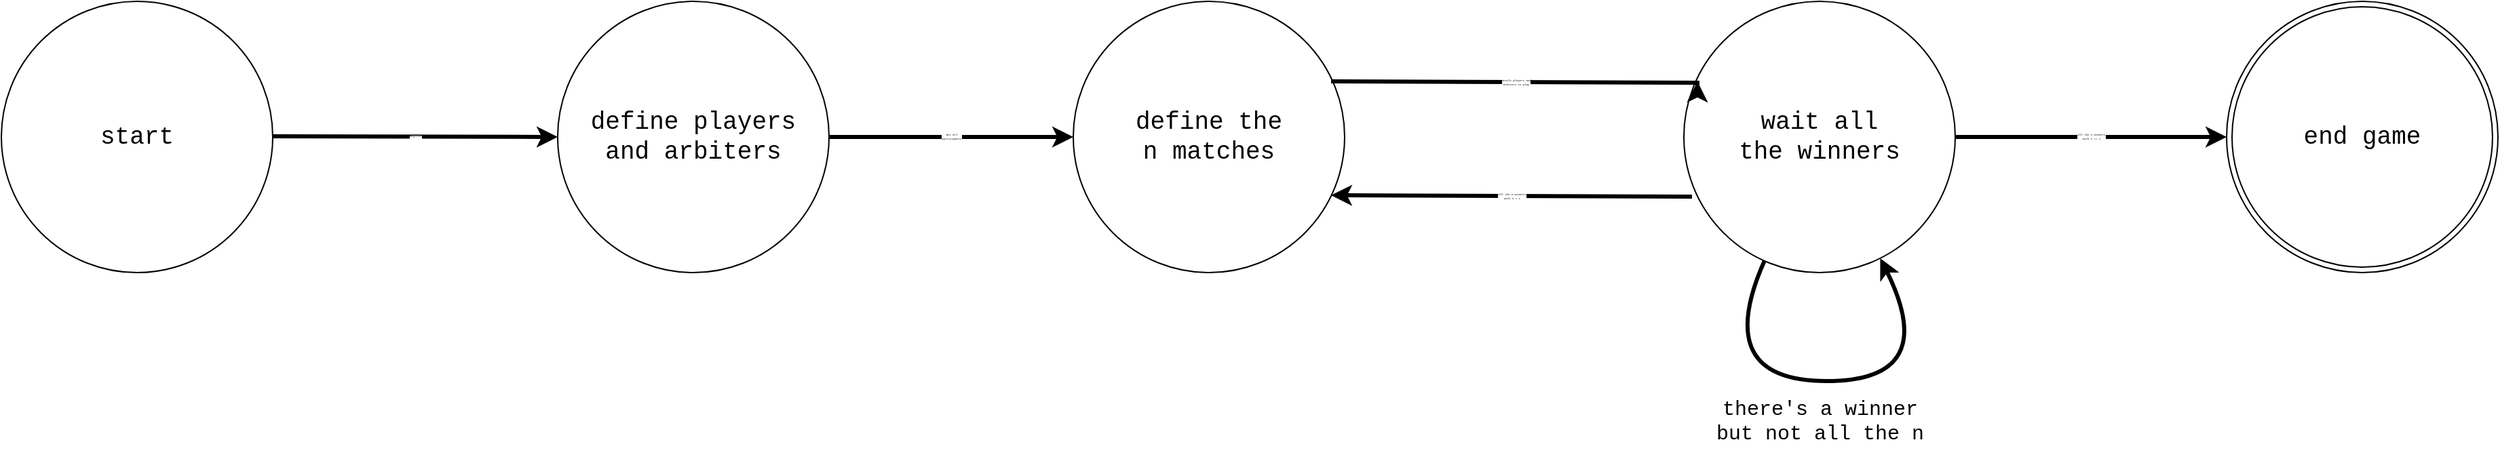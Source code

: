 <mxfile version="20.0.4" type="device"><diagram id="xPmcAc6UsGTFh766dwBp" name="Page-1"><mxGraphModel dx="1711" dy="933" grid="1" gridSize="10" guides="1" tooltips="1" connect="1" arrows="1" fold="1" page="1" pageScale="1" pageWidth="850" pageHeight="1100" math="0" shadow="0"><root><mxCell id="0"/><mxCell id="1" parent="0"/><mxCell id="xuN4YjsdfKo__uoz0W70-2" value="&lt;font style=&quot;font-size: 18px;&quot;&gt;start&lt;/font&gt;" style="ellipse;whiteSpace=wrap;html=1;aspect=fixed;fontFamily=Courier New;" vertex="1" parent="1"><mxGeometry x="20" y="140" width="200" height="200" as="geometry"/></mxCell><mxCell id="xuN4YjsdfKo__uoz0W70-17" value="" style="endArrow=classic;html=1;rounded=0;fontFamily=Courier New;fontSize=15;strokeWidth=3;entryX=0;entryY=0.5;entryDx=0;entryDy=0;" edge="1" parent="1" target="xuN4YjsdfKo__uoz0W70-19"><mxGeometry relative="1" as="geometry"><mxPoint x="220" y="239.5" as="sourcePoint"/><mxPoint x="480" y="240" as="targetPoint"/><Array as="points"/></mxGeometry></mxCell><mxCell id="xuN4YjsdfKo__uoz0W70-18" value="&lt;div&gt;Register&lt;/div&gt;" style="edgeLabel;resizable=0;html=1;align=center;verticalAlign=middle;fontFamily=Courier New;fontSize=2;" connectable="0" vertex="1" parent="xuN4YjsdfKo__uoz0W70-17"><mxGeometry relative="1" as="geometry"/></mxCell><mxCell id="xuN4YjsdfKo__uoz0W70-19" value="&lt;div style=&quot;font-size: 18px;&quot;&gt;&lt;font style=&quot;font-size: 18px;&quot;&gt;define players&lt;/font&gt;&lt;/div&gt;&lt;div style=&quot;font-size: 18px;&quot;&gt;&lt;font style=&quot;font-size: 18px;&quot;&gt;and arbiters&lt;br&gt;&lt;/font&gt;&lt;/div&gt;" style="ellipse;whiteSpace=wrap;html=1;aspect=fixed;fontFamily=Courier New;" vertex="1" parent="1"><mxGeometry x="430" y="140" width="200" height="200" as="geometry"/></mxCell><mxCell id="xuN4YjsdfKo__uoz0W70-21" value="&lt;div&gt;&lt;font style=&quot;font-size: 18px;&quot;&gt;&lt;br&gt;&lt;/font&gt;&lt;/div&gt;" style="text;whiteSpace=wrap;html=1;fontSize=18;fontFamily=Courier New;" vertex="1" parent="1"><mxGeometry x="750" y="190" width="30" height="50" as="geometry"/></mxCell><mxCell id="xuN4YjsdfKo__uoz0W70-22" value="&lt;div style=&quot;font-size: 18px;&quot;&gt;&lt;font style=&quot;font-size: 18px;&quot;&gt;define the&lt;/font&gt;&lt;/div&gt;&lt;div style=&quot;font-size: 18px;&quot;&gt;&lt;font style=&quot;font-size: 18px;&quot;&gt;n matches&lt;/font&gt;&lt;br&gt;&lt;/div&gt;" style="ellipse;whiteSpace=wrap;html=1;aspect=fixed;fontFamily=Courier New;" vertex="1" parent="1"><mxGeometry x="810" y="140" width="200" height="200" as="geometry"/></mxCell><mxCell id="xuN4YjsdfKo__uoz0W70-23" value="" style="endArrow=classic;html=1;rounded=0;fontFamily=Courier New;fontSize=15;strokeWidth=3;exitX=1;exitY=0.5;exitDx=0;exitDy=0;entryX=0;entryY=0.5;entryDx=0;entryDy=0;" edge="1" parent="1" source="xuN4YjsdfKo__uoz0W70-19" target="xuN4YjsdfKo__uoz0W70-22"><mxGeometry relative="1" as="geometry"><mxPoint x="680" y="239.5" as="sourcePoint"/><mxPoint x="940" y="240" as="targetPoint"/><Array as="points"/></mxGeometry></mxCell><mxCell id="xuN4YjsdfKo__uoz0W70-24" value="&lt;div&gt;Get all&lt;/div&gt;&lt;div&gt;participants&lt;br&gt;&lt;/div&gt;" style="edgeLabel;resizable=0;html=1;align=center;verticalAlign=middle;fontFamily=Courier New;fontSize=2;" connectable="0" vertex="1" parent="xuN4YjsdfKo__uoz0W70-23"><mxGeometry relative="1" as="geometry"/></mxCell><mxCell id="xuN4YjsdfKo__uoz0W70-25" value="&lt;div style=&quot;font-size: 18px;&quot;&gt;&lt;font style=&quot;font-size: 18px;&quot;&gt;wait all&lt;/font&gt;&lt;/div&gt;&lt;div style=&quot;font-size: 18px;&quot;&gt;&lt;font style=&quot;font-size: 18px;&quot;&gt;the winners&lt;br&gt;&lt;/font&gt;&lt;/div&gt;" style="ellipse;whiteSpace=wrap;html=1;aspect=fixed;fontFamily=Courier New;" vertex="1" parent="1"><mxGeometry x="1260" y="140" width="200" height="200" as="geometry"/></mxCell><mxCell id="xuN4YjsdfKo__uoz0W70-32" value="" style="endArrow=classic;html=1;rounded=0;fontFamily=Courier New;fontSize=15;strokeWidth=3;exitX=0.95;exitY=0.295;exitDx=0;exitDy=0;exitPerimeter=0;entryX=0.05;entryY=0.295;entryDx=0;entryDy=0;entryPerimeter=0;" edge="1" parent="1" source="xuN4YjsdfKo__uoz0W70-22" target="xuN4YjsdfKo__uoz0W70-25"><mxGeometry relative="1" as="geometry"><mxPoint x="1130" y="200" as="sourcePoint"/><mxPoint x="1360" y="200" as="targetPoint"/><Array as="points"><mxPoint x="1270" y="200"/></Array></mxGeometry></mxCell><mxCell id="xuN4YjsdfKo__uoz0W70-33" value="&lt;div&gt;notify players and&lt;/div&gt;&lt;div&gt;arbiters to play&lt;/div&gt;" style="edgeLabel;resizable=0;html=1;align=center;verticalAlign=middle;fontFamily=Courier New;fontSize=2;" connectable="0" vertex="1" parent="xuN4YjsdfKo__uoz0W70-32"><mxGeometry relative="1" as="geometry"/></mxCell><mxCell id="xuN4YjsdfKo__uoz0W70-34" value="" style="endArrow=classic;html=1;rounded=0;fontFamily=Courier New;fontSize=15;strokeWidth=3;entryX=0.95;entryY=0.715;entryDx=0;entryDy=0;entryPerimeter=0;exitX=0.03;exitY=0.72;exitDx=0;exitDy=0;exitPerimeter=0;" edge="1" parent="1" source="xuN4YjsdfKo__uoz0W70-25" target="xuN4YjsdfKo__uoz0W70-22"><mxGeometry relative="1" as="geometry"><mxPoint x="1450" y="283" as="sourcePoint"/><mxPoint x="1130" y="280" as="targetPoint"/><Array as="points"/></mxGeometry></mxCell><mxCell id="xuN4YjsdfKo__uoz0W70-35" value="&lt;div&gt;all the n winners&lt;/div&gt;&lt;div&gt;with n &amp;gt; 1&lt;br&gt;&lt;/div&gt;" style="edgeLabel;resizable=0;html=1;align=center;verticalAlign=middle;fontFamily=Courier New;fontSize=2;" connectable="0" vertex="1" parent="xuN4YjsdfKo__uoz0W70-34"><mxGeometry relative="1" as="geometry"/></mxCell><mxCell id="xuN4YjsdfKo__uoz0W70-36" value="" style="endArrow=classic;html=1;rounded=0;fontFamily=Courier New;fontSize=15;strokeWidth=3;exitX=1;exitY=0.5;exitDx=0;exitDy=0;entryX=0;entryY=0.5;entryDx=0;entryDy=0;" edge="1" parent="1" source="xuN4YjsdfKo__uoz0W70-25" target="xuN4YjsdfKo__uoz0W70-38"><mxGeometry relative="1" as="geometry"><mxPoint x="2070" y="253" as="sourcePoint"/><mxPoint x="1840" y="240" as="targetPoint"/><Array as="points"/></mxGeometry></mxCell><mxCell id="xuN4YjsdfKo__uoz0W70-37" value="&lt;div&gt;all the n winners&lt;/div&gt;&lt;div&gt;with n == 1&lt;br&gt;&lt;/div&gt;" style="edgeLabel;resizable=0;html=1;align=center;verticalAlign=middle;fontFamily=Courier New;fontSize=2;" connectable="0" vertex="1" parent="xuN4YjsdfKo__uoz0W70-36"><mxGeometry relative="1" as="geometry"/></mxCell><mxCell id="xuN4YjsdfKo__uoz0W70-38" value="end game" style="ellipse;shape=doubleEllipse;whiteSpace=wrap;html=1;aspect=fixed;fontFamily=Courier New;fontSize=18;" vertex="1" parent="1"><mxGeometry x="1660" y="140" width="200" height="200" as="geometry"/></mxCell><mxCell id="xuN4YjsdfKo__uoz0W70-39" value="" style="curved=1;endArrow=classic;html=1;rounded=0;fontFamily=Courier New;fontSize=18;strokeWidth=3;" edge="1" parent="1" source="xuN4YjsdfKo__uoz0W70-25" target="xuN4YjsdfKo__uoz0W70-25"><mxGeometry width="50" height="50" relative="1" as="geometry"><mxPoint x="1390" y="320" as="sourcePoint"/><mxPoint x="1440" y="270" as="targetPoint"/><Array as="points"><mxPoint x="1280" y="420"/><mxPoint x="1450" y="420"/></Array></mxGeometry></mxCell><mxCell id="xuN4YjsdfKo__uoz0W70-40" value="&lt;div style=&quot;font-size: 15px;&quot;&gt;&lt;font style=&quot;font-size: 15px;&quot; face=&quot;Courier New&quot;&gt;there's a winner&lt;/font&gt;&lt;/div&gt;&lt;div style=&quot;font-size: 15px;&quot;&gt;&lt;font style=&quot;font-size: 15px;&quot; face=&quot;Courier New&quot;&gt;but not all the n&lt;br style=&quot;font-size: 15px;&quot;&gt;&lt;/font&gt;&lt;/div&gt;" style="text;html=1;align=center;verticalAlign=middle;resizable=0;points=[];autosize=1;strokeColor=none;fillColor=none;fontSize=15;fontFamily=Courier New;" vertex="1" parent="1"><mxGeometry x="1270" y="425" width="180" height="50" as="geometry"/></mxCell></root></mxGraphModel></diagram></mxfile>